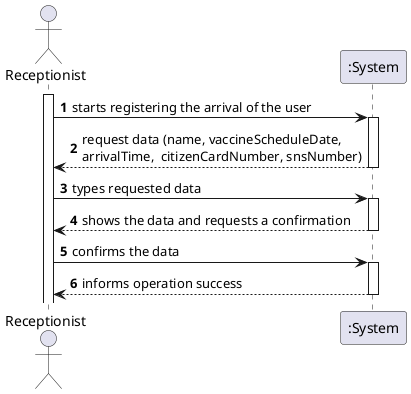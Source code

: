 @startuml
'https://plantuml.com/sequence-diagram

autonumber

actor "Receptionist" as RCP

activate RCP
RCP -> ":System" : starts registering the arrival of the user
activate ":System"
":System" --> RCP : request data (name, vaccineScheduleDate, \narrivalTime,  citizenCardNumber, snsNumber)
deactivate ":System"

RCP -> ":System" : types requested data
activate ":System"
":System" --> RCP : shows the data and requests a confirmation
deactivate ":System"

RCP -> ":System" : confirms the data
activate ":System"
":System" --> RCP : informs operation success
deactivate ":System"
@enduml